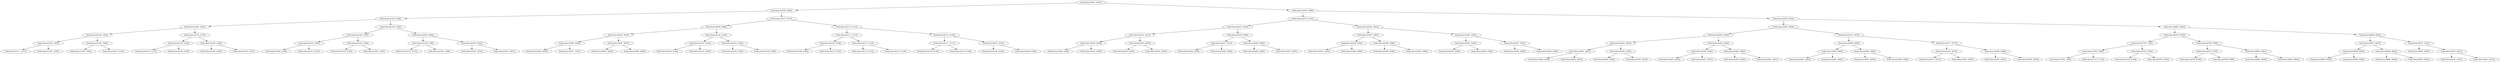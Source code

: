 digraph G{
1563276556 [label="Node{data=[4247, 4247]}"]
1563276556 -> 72597012
72597012 [label="Node{data=[2838, 2838]}"]
72597012 -> 840545616
840545616 [label="Node{data=[2188, 2188]}"]
840545616 -> 653868011
653868011 [label="Node{data=[1681, 1681]}"]
653868011 -> 374112237
374112237 [label="Node{data=[1504, 1504]}"]
374112237 -> 267833390
267833390 [label="Node{data=[1502, 1502]}"]
267833390 -> 1882867637
1882867637 [label="Node{data=[1417, 1417]}"]
267833390 -> 527637562
527637562 [label="Node{data=[1503, 1503]}"]
374112237 -> 1781902126
1781902126 [label="Node{data=[1582, 1582]}"]
1781902126 -> 1400599014
1400599014 [label="Node{data=[1505, 1505]}"]
1781902126 -> 1902023635
1902023635 [label="Node{data=[1613, 1613]}"]
653868011 -> 1993065230
1993065230 [label="Node{data=[2170, 2170]}"]
1993065230 -> 828406306
828406306 [label="Node{data=[2138, 2138]}"]
828406306 -> 958192041
958192041 [label="Node{data=[2115, 2115]}"]
828406306 -> 1012471122
1012471122 [label="Node{data=[2158, 2158]}"]
1993065230 -> 346186340
346186340 [label="Node{data=[2186, 2186]}"]
346186340 -> 648129464
648129464 [label="Node{data=[2185, 2185]}"]
346186340 -> 2041573204
2041573204 [label="Node{data=[2187, 2187]}"]
840545616 -> 220759734
220759734 [label="Node{data=[2196, 2196]}"]
220759734 -> 169763893
169763893 [label="Node{data=[2192, 2192]}"]
169763893 -> 566882981
566882981 [label="Node{data=[2190, 2190]}"]
566882981 -> 664431751
664431751 [label="Node{data=[2189, 2189]}"]
566882981 -> 1850627060
1850627060 [label="Node{data=[2191, 2191]}"]
169763893 -> 394833348
394833348 [label="Node{data=[2194, 2194]}"]
394833348 -> 2042247498
2042247498 [label="Node{data=[2193, 2193]}"]
394833348 -> 221285550
221285550 [label="Node{data=[2195, 2195]}"]
220759734 -> 301842191
301842191 [label="Node{data=[2200, 2200]}"]
301842191 -> 1137297017
1137297017 [label="Node{data=[2198, 2198]}"]
1137297017 -> 1804719907
1804719907 [label="Node{data=[2197, 2197]}"]
1137297017 -> 1657631491
1657631491 [label="Node{data=[2199, 2199]}"]
301842191 -> 515161490
515161490 [label="Node{data=[2836, 2836]}"]
515161490 -> 323177011
323177011 [label="Node{data=[2552, 2552]}"]
515161490 -> 1989062583
1989062583 [label="Node{data=[2837, 2837]}"]
72597012 -> 2144505614
2144505614 [label="Node{data=[4107, 4107]}"]
2144505614 -> 1144120651
1144120651 [label="Node{data=[4099, 4099]}"]
1144120651 -> 1294609708
1294609708 [label="Node{data=[4032, 4032]}"]
1294609708 -> 1314570281
1314570281 [label="Node{data=[3008, 3008]}"]
1314570281 -> 630950931
630950931 [label="Node{data=[2839, 2839]}"]
1314570281 -> 1850424918
1850424918 [label="Node{data=[3537, 3537]}"]
1294609708 -> 1913929214
1913929214 [label="Node{data=[4097, 4097]}"]
1913929214 -> 1784143901
1784143901 [label="Node{data=[4045, 4045]}"]
1913929214 -> 332726864
332726864 [label="Node{data=[4098, 4098]}"]
1144120651 -> 609957874
609957874 [label="Node{data=[4103, 4103]}"]
609957874 -> 2004026698
2004026698 [label="Node{data=[4101, 4101]}"]
2004026698 -> 586237105
586237105 [label="Node{data=[4100, 4100]}"]
2004026698 -> 428672317
428672317 [label="Node{data=[4102, 4102]}"]
609957874 -> 1687442777
1687442777 [label="Node{data=[4105, 4105]}"]
1687442777 -> 195188180
195188180 [label="Node{data=[4104, 4104]}"]
1687442777 -> 601771229
601771229 [label="Node{data=[4106, 4106]}"]
2144505614 -> 1384845686
1384845686 [label="Node{data=[4115, 4115]}"]
1384845686 -> 343128291
343128291 [label="Node{data=[4111, 4111]}"]
343128291 -> 224809804
224809804 [label="Node{data=[4109, 4109]}"]
224809804 -> 1552899737
1552899737 [label="Node{data=[4108, 4108]}"]
224809804 -> 1451615455
1451615455 [label="Node{data=[4110, 4110]}"]
343128291 -> 1597565516
1597565516 [label="Node{data=[4113, 4113]}"]
1597565516 -> 1618689748
1618689748 [label="Node{data=[4112, 4112]}"]
1597565516 -> 1185341396
1185341396 [label="Node{data=[4114, 4114]}"]
1384845686 -> 1073510595
1073510595 [label="Node{data=[4119, 4119]}"]
1073510595 -> 663658490
663658490 [label="Node{data=[4117, 4117]}"]
663658490 -> 515541057
515541057 [label="Node{data=[4116, 4116]}"]
663658490 -> 1846721597
1846721597 [label="Node{data=[4118, 4118]}"]
1073510595 -> 854911836
854911836 [label="Node{data=[4227, 4227]}"]
854911836 -> 1641464759
1641464759 [label="Node{data=[4120, 4120]}"]
854911836 -> 728016716
728016716 [label="Node{data=[4246, 4246]}"]
1563276556 -> 1349260617
1349260617 [label="Node{data=[4399, 4399]}"]
1349260617 -> 1171765779
1171765779 [label="Node{data=[4312, 4312]}"]
1171765779 -> 306905701
306905701 [label="Node{data=[4255, 4255]}"]
306905701 -> 479959463
479959463 [label="Node{data=[4251, 4251]}"]
479959463 -> 745345312
745345312 [label="Node{data=[4249, 4249]}"]
745345312 -> 1418863004
1418863004 [label="Node{data=[4248, 4248]}"]
745345312 -> 511727937
511727937 [label="Node{data=[4250, 4250]}"]
479959463 -> 1586933143
1586933143 [label="Node{data=[4253, 4253]}"]
1586933143 -> 448156532
448156532 [label="Node{data=[4252, 4252]}"]
1586933143 -> 1609375615
1609375615 [label="Node{data=[4254, 4254]}"]
306905701 -> 1136332690
1136332690 [label="Node{data=[4259, 4259]}"]
1136332690 -> 682289255
682289255 [label="Node{data=[4257, 4257]}"]
682289255 -> 11478005
11478005 [label="Node{data=[4256, 4256]}"]
682289255 -> 932102776
932102776 [label="Node{data=[4258, 4258]}"]
1136332690 -> 751996036
751996036 [label="Node{data=[4292, 4292]}"]
751996036 -> 1405399209
1405399209 [label="Node{data=[4260, 4260]}"]
751996036 -> 713920943
713920943 [label="Node{data=[4305, 4305]}"]
1171765779 -> 1808862084
1808862084 [label="Node{data=[4391, 4391]}"]
1808862084 -> 1407126742
1407126742 [label="Node{data=[4387, 4387]}"]
1407126742 -> 627621884
627621884 [label="Node{data=[4350, 4350]}"]
627621884 -> 1663975959
1663975959 [label="Node{data=[4341, 4341]}"]
627621884 -> 12646621
12646621 [label="Node{data=[4386, 4386]}"]
1407126742 -> 735243695
735243695 [label="Node{data=[4389, 4389]}"]
735243695 -> 1269112950
1269112950 [label="Node{data=[4388, 4388]}"]
735243695 -> 1510669807
1510669807 [label="Node{data=[4390, 4390]}"]
1808862084 -> 1569448035
1569448035 [label="Node{data=[4395, 4395]}"]
1569448035 -> 1636356584
1636356584 [label="Node{data=[4393, 4393]}"]
1636356584 -> 63761215
63761215 [label="Node{data=[4392, 4392]}"]
1636356584 -> 237280044
237280044 [label="Node{data=[4394, 4394]}"]
1569448035 -> 204405363
204405363 [label="Node{data=[4397, 4397]}"]
204405363 -> 722365839
722365839 [label="Node{data=[4396, 4396]}"]
204405363 -> 1333784258
1333784258 [label="Node{data=[4398, 4398]}"]
1349260617 -> 1697182202
1697182202 [label="Node{data=[6023, 6023]}"]
1697182202 -> 514744910
514744910 [label="Node{data=[4462, 4462]}"]
514744910 -> 1184110081
1184110081 [label="Node{data=[4454, 4454]}"]
1184110081 -> 1991109103
1991109103 [label="Node{data=[4403, 4403]}"]
1991109103 -> 1411932641
1411932641 [label="Node{data=[4401, 4401]}"]
1411932641 -> 972670264
972670264 [label="Node{data=[4400, 4400]}"]
1411932641 -> 1597765656
1597765656 [label="Node{data=[4402, 4402]}"]
1991109103 -> 1187025025
1187025025 [label="Node{data=[4452, 4452]}"]
1187025025 -> 1374734033
1374734033 [label="Node{data=[4404, 4404]}"]
1187025025 -> 651626962
651626962 [label="Node{data=[4453, 4453]}"]
1184110081 -> 640470568
640470568 [label="Node{data=[4458, 4458]}"]
640470568 -> 1688868596
1688868596 [label="Node{data=[4456, 4456]}"]
1688868596 -> 859538174
859538174 [label="Node{data=[4455, 4455]}"]
1688868596 -> 758944978
758944978 [label="Node{data=[4457, 4457]}"]
640470568 -> 1830896339
1830896339 [label="Node{data=[4460, 4460]}"]
1830896339 -> 1502143541
1502143541 [label="Node{data=[4459, 4459]}"]
1830896339 -> 919314824
919314824 [label="Node{data=[4461, 4461]}"]
514744910 -> 2140678535
2140678535 [label="Node{data=[4470, 4470]}"]
2140678535 -> 415812477
415812477 [label="Node{data=[4466, 4466]}"]
415812477 -> 117386525
117386525 [label="Node{data=[4464, 4464]}"]
117386525 -> 1842551723
1842551723 [label="Node{data=[4463, 4463]}"]
117386525 -> 1404687239
1404687239 [label="Node{data=[4465, 4465]}"]
415812477 -> 225737134
225737134 [label="Node{data=[4468, 4468]}"]
225737134 -> 1922841304
1922841304 [label="Node{data=[4467, 4467]}"]
225737134 -> 124217699
124217699 [label="Node{data=[4469, 4469]}"]
2140678535 -> 442476515
442476515 [label="Node{data=[4577, 4577]}"]
442476515 -> 885527567
885527567 [label="Node{data=[4472, 4472]}"]
885527567 -> 663855796
663855796 [label="Node{data=[4471, 4471]}"]
885527567 -> 461503316
461503316 [label="Node{data=[4559, 4559]}"]
442476515 -> 2080778104
2080778104 [label="Node{data=[4698, 4698]}"]
2080778104 -> 135937179
135937179 [label="Node{data=[4591, 4591]}"]
2080778104 -> 573877038
573877038 [label="Node{data=[5954, 5954]}"]
1697182202 -> 914075495
914075495 [label="Node{data=[8803, 8803]}"]
914075495 -> 2072736567
2072736567 [label="Node{data=[8795, 8795]}"]
2072736567 -> 573339193
573339193 [label="Node{data=[7759, 7759]}"]
573339193 -> 633787529
633787529 [label="Node{data=[7683, 7683]}"]
633787529 -> 1311590337
1311590337 [label="Node{data=[7304, 7304]}"]
633787529 -> 1855948792
1855948792 [label="Node{data=[7713, 7713]}"]
573339193 -> 801352108
801352108 [label="Node{data=[8793, 8793]}"]
801352108 -> 1018315329
1018315329 [label="Node{data=[8128, 8128]}"]
801352108 -> 402983257
402983257 [label="Node{data=[8794, 8794]}"]
2072736567 -> 171437542
171437542 [label="Node{data=[8799, 8799]}"]
171437542 -> 940293061
940293061 [label="Node{data=[8797, 8797]}"]
940293061 -> 377837263
377837263 [label="Node{data=[8796, 8796]}"]
940293061 -> 653974151
653974151 [label="Node{data=[8798, 8798]}"]
171437542 -> 328686435
328686435 [label="Node{data=[8801, 8801]}"]
328686435 -> 1982275399
1982275399 [label="Node{data=[8800, 8800]}"]
328686435 -> 1244138594
1244138594 [label="Node{data=[8802, 8802]}"]
914075495 -> 989251906
989251906 [label="Node{data=[8858, 8858]}"]
989251906 -> 320065852
320065852 [label="Node{data=[8807, 8807]}"]
320065852 -> 1568680254
1568680254 [label="Node{data=[8805, 8805]}"]
1568680254 -> 1472296432
1472296432 [label="Node{data=[8804, 8804]}"]
1568680254 -> 1534139027
1534139027 [label="Node{data=[8806, 8806]}"]
320065852 -> 1449573104
1449573104 [label="Node{data=[8828, 8828]}"]
1449573104 -> 183742683
183742683 [label="Node{data=[8808, 8808]}"]
1449573104 -> 1455504000
1455504000 [label="Node{data=[8834, 8834]}"]
989251906 -> 95881033
95881033 [label="Node{data=[9167, 9167]}"]
95881033 -> 1726319669
1726319669 [label="Node{data=[9085, 9085]}"]
95881033 -> 1904708954
1904708954 [label="Node{data=[9457, 9457]}"]
1904708954 -> 776846544
776846544 [label="Node{data=[9181, 9181]}"]
1904708954 -> 326990623
326990623 [label="Node{data=[9613, 9613]}"]
}